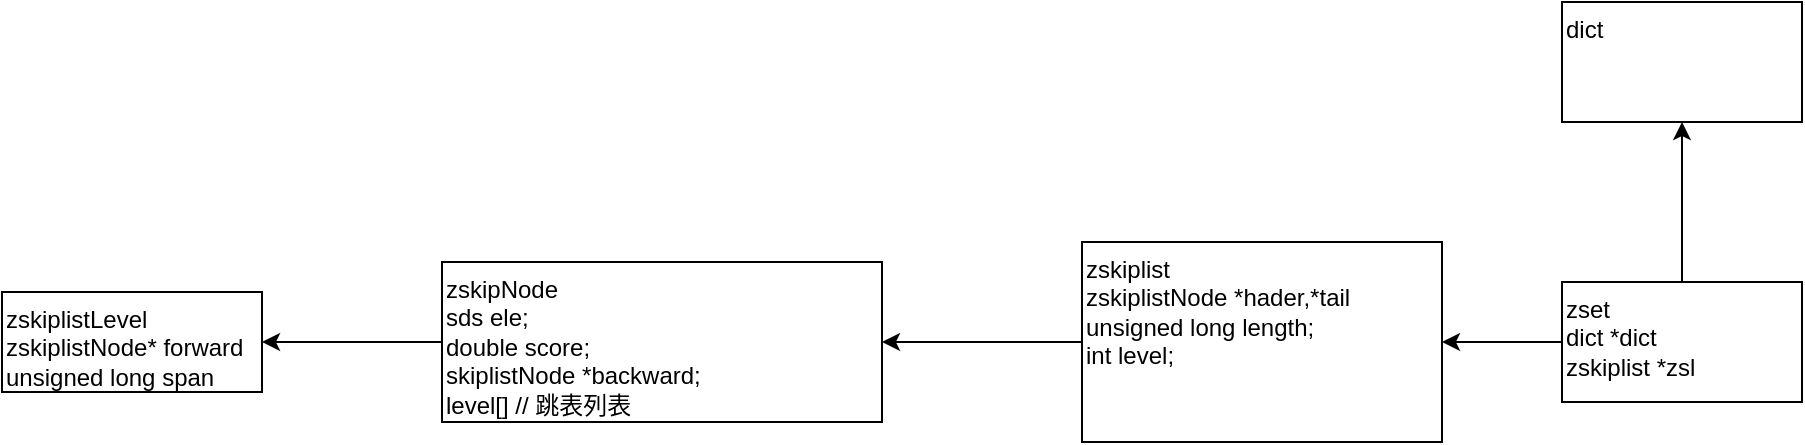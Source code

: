 <mxfile version="20.3.0" type="device" pages="2"><diagram id="egOlHRajkuQZnsEAGeo8" name="数据结构"><mxGraphModel dx="2268" dy="884" grid="1" gridSize="10" guides="1" tooltips="1" connect="1" arrows="1" fold="1" page="1" pageScale="1" pageWidth="827" pageHeight="1169" math="0" shadow="0"><root><mxCell id="0"/><mxCell id="1" parent="0"/><mxCell id="4ZTOTvInG0THU6AQ0Uzv-5" value="" style="edgeStyle=orthogonalEdgeStyle;rounded=0;orthogonalLoop=1;jettySize=auto;html=1;" parent="1" source="4ZTOTvInG0THU6AQ0Uzv-1" target="4ZTOTvInG0THU6AQ0Uzv-4" edge="1"><mxGeometry relative="1" as="geometry"/></mxCell><mxCell id="4ZTOTvInG0THU6AQ0Uzv-1" value="zset&lt;br&gt;dict *dict&lt;br&gt;zskiplist *zsl" style="rounded=0;whiteSpace=wrap;html=1;align=left;verticalAlign=top;" parent="1" vertex="1"><mxGeometry x="500" y="190" width="120" height="60" as="geometry"/></mxCell><mxCell id="4ZTOTvInG0THU6AQ0Uzv-7" value="" style="edgeStyle=orthogonalEdgeStyle;rounded=0;orthogonalLoop=1;jettySize=auto;html=1;" parent="1" source="4ZTOTvInG0THU6AQ0Uzv-2" target="4ZTOTvInG0THU6AQ0Uzv-6" edge="1"><mxGeometry relative="1" as="geometry"/></mxCell><mxCell id="4ZTOTvInG0THU6AQ0Uzv-2" value="zskiplist&lt;br&gt;zskiplistNode *hader,*tail&lt;br&gt;unsigned long length;&lt;br&gt;int level;" style="rounded=0;whiteSpace=wrap;html=1;align=left;verticalAlign=top;" parent="1" vertex="1"><mxGeometry x="260" y="170" width="180" height="100" as="geometry"/></mxCell><mxCell id="4ZTOTvInG0THU6AQ0Uzv-3" value="" style="endArrow=classic;html=1;rounded=0;entryX=1;entryY=0.5;entryDx=0;entryDy=0;" parent="1" source="4ZTOTvInG0THU6AQ0Uzv-1" target="4ZTOTvInG0THU6AQ0Uzv-2" edge="1"><mxGeometry width="50" height="50" relative="1" as="geometry"><mxPoint x="290" y="510" as="sourcePoint"/><mxPoint x="340" y="460" as="targetPoint"/></mxGeometry></mxCell><mxCell id="4ZTOTvInG0THU6AQ0Uzv-4" value="dict" style="rounded=0;whiteSpace=wrap;html=1;align=left;verticalAlign=top;" parent="1" vertex="1"><mxGeometry x="500" y="50" width="120" height="60" as="geometry"/></mxCell><mxCell id="4ZTOTvInG0THU6AQ0Uzv-6" value="zskipNode&lt;br&gt;sds ele;&lt;br&gt;double score;&lt;br&gt;skiplistNode *backward;&lt;br&gt;level[] // 跳表列表" style="rounded=0;whiteSpace=wrap;html=1;align=left;verticalAlign=top;" parent="1" vertex="1"><mxGeometry x="-60" y="180" width="220" height="80" as="geometry"/></mxCell><mxCell id="4ZTOTvInG0THU6AQ0Uzv-8" value="zskiplistLevel&lt;br&gt;zskiplistNode* forward&lt;br&gt;unsigned long span" style="rounded=0;whiteSpace=wrap;html=1;align=left;verticalAlign=top;" parent="1" vertex="1"><mxGeometry x="-280" y="195" width="130" height="50" as="geometry"/></mxCell><mxCell id="4ZTOTvInG0THU6AQ0Uzv-9" value="" style="endArrow=classic;html=1;rounded=0;entryX=1;entryY=0.5;entryDx=0;entryDy=0;exitX=0;exitY=0.5;exitDx=0;exitDy=0;" parent="1" source="4ZTOTvInG0THU6AQ0Uzv-6" target="4ZTOTvInG0THU6AQ0Uzv-8" edge="1"><mxGeometry width="50" height="50" relative="1" as="geometry"><mxPoint x="-80" y="360" as="sourcePoint"/><mxPoint x="-30" y="310" as="targetPoint"/></mxGeometry></mxCell></root></mxGraphModel></diagram><diagram id="4sUZC6PGjemzkIrpoKCY" name="实际例子"><mxGraphModel dx="1422" dy="2034" grid="1" gridSize="10" guides="1" tooltips="1" connect="1" arrows="1" fold="1" page="1" pageScale="1" pageWidth="827" pageHeight="1169" math="0" shadow="0"><root><mxCell id="0"/><mxCell id="1" parent="0"/><mxCell id="kHDJAqGX8wGLVuwiHvcb-3" value="" style="shape=table;startSize=0;container=1;collapsible=0;childLayout=tableLayout;fillColor=#7EA6E0;" parent="1" vertex="1"><mxGeometry x="70" y="130" width="90" height="160" as="geometry"/></mxCell><mxCell id="kHDJAqGX8wGLVuwiHvcb-4" value="" style="shape=tableRow;horizontal=0;startSize=0;swimlaneHead=0;swimlaneBody=0;top=0;left=0;bottom=0;right=0;collapsible=0;dropTarget=0;fillColor=none;points=[[0,0.5],[1,0.5]];portConstraint=eastwest;" parent="kHDJAqGX8wGLVuwiHvcb-3" vertex="1"><mxGeometry width="90" height="40" as="geometry"/></mxCell><mxCell id="kHDJAqGX8wGLVuwiHvcb-5" value="header" style="shape=partialRectangle;html=1;whiteSpace=wrap;connectable=0;overflow=hidden;fillColor=none;top=0;left=0;bottom=0;right=0;pointerEvents=1;" parent="kHDJAqGX8wGLVuwiHvcb-4" vertex="1"><mxGeometry width="90" height="40" as="geometry"><mxRectangle width="90" height="40" as="alternateBounds"/></mxGeometry></mxCell><mxCell id="kHDJAqGX8wGLVuwiHvcb-6" value="" style="shape=tableRow;horizontal=0;startSize=0;swimlaneHead=0;swimlaneBody=0;top=0;left=0;bottom=0;right=0;collapsible=0;dropTarget=0;fillColor=none;points=[[0,0.5],[1,0.5]];portConstraint=eastwest;" parent="kHDJAqGX8wGLVuwiHvcb-3" vertex="1"><mxGeometry y="40" width="90" height="40" as="geometry"/></mxCell><mxCell id="kHDJAqGX8wGLVuwiHvcb-7" value="tail" style="shape=partialRectangle;html=1;whiteSpace=wrap;connectable=0;overflow=hidden;fillColor=none;top=0;left=0;bottom=0;right=0;pointerEvents=1;" parent="kHDJAqGX8wGLVuwiHvcb-6" vertex="1"><mxGeometry width="90" height="40" as="geometry"><mxRectangle width="90" height="40" as="alternateBounds"/></mxGeometry></mxCell><mxCell id="kHDJAqGX8wGLVuwiHvcb-8" value="" style="shape=tableRow;horizontal=0;startSize=0;swimlaneHead=0;swimlaneBody=0;top=0;left=0;bottom=0;right=0;collapsible=0;dropTarget=0;fillColor=none;points=[[0,0.5],[1,0.5]];portConstraint=eastwest;" parent="kHDJAqGX8wGLVuwiHvcb-3" vertex="1"><mxGeometry y="80" width="90" height="40" as="geometry"/></mxCell><mxCell id="kHDJAqGX8wGLVuwiHvcb-9" value="level&lt;br&gt;5" style="shape=partialRectangle;html=1;whiteSpace=wrap;connectable=0;overflow=hidden;fillColor=none;top=0;left=0;bottom=0;right=0;pointerEvents=1;" parent="kHDJAqGX8wGLVuwiHvcb-8" vertex="1"><mxGeometry width="90" height="40" as="geometry"><mxRectangle width="90" height="40" as="alternateBounds"/></mxGeometry></mxCell><mxCell id="kHDJAqGX8wGLVuwiHvcb-10" value="" style="shape=tableRow;horizontal=0;startSize=0;swimlaneHead=0;swimlaneBody=0;top=0;left=0;bottom=0;right=0;collapsible=0;dropTarget=0;fillColor=none;points=[[0,0.5],[1,0.5]];portConstraint=eastwest;" parent="kHDJAqGX8wGLVuwiHvcb-3" vertex="1"><mxGeometry y="120" width="90" height="40" as="geometry"/></mxCell><mxCell id="kHDJAqGX8wGLVuwiHvcb-11" value="length&lt;br&gt;3" style="shape=partialRectangle;html=1;whiteSpace=wrap;connectable=0;overflow=hidden;fillColor=none;top=0;left=0;bottom=0;right=0;pointerEvents=1;" parent="kHDJAqGX8wGLVuwiHvcb-10" vertex="1"><mxGeometry width="90" height="40" as="geometry"><mxRectangle width="90" height="40" as="alternateBounds"/></mxGeometry></mxCell><mxCell id="kHDJAqGX8wGLVuwiHvcb-14" value="" style="shape=table;startSize=0;container=1;collapsible=0;childLayout=tableLayout;fillColor=#D5E8D4;" parent="1" vertex="1"><mxGeometry x="230" y="-110" width="60" height="280" as="geometry"/></mxCell><mxCell id="kHDJAqGX8wGLVuwiHvcb-28" style="shape=tableRow;horizontal=0;startSize=0;swimlaneHead=0;swimlaneBody=0;top=0;left=0;bottom=0;right=0;collapsible=0;dropTarget=0;fillColor=none;points=[[0,0.5],[1,0.5]];portConstraint=eastwest;" parent="kHDJAqGX8wGLVuwiHvcb-14" vertex="1"><mxGeometry width="60" height="40" as="geometry"/></mxCell><mxCell id="kHDJAqGX8wGLVuwiHvcb-29" value="L32" style="shape=partialRectangle;html=1;whiteSpace=wrap;connectable=0;overflow=hidden;fillColor=none;top=0;left=0;bottom=0;right=0;pointerEvents=1;" parent="kHDJAqGX8wGLVuwiHvcb-28" vertex="1"><mxGeometry width="60" height="40" as="geometry"><mxRectangle width="60" height="40" as="alternateBounds"/></mxGeometry></mxCell><mxCell id="kHDJAqGX8wGLVuwiHvcb-15" value="" style="shape=tableRow;horizontal=0;startSize=0;swimlaneHead=0;swimlaneBody=0;top=0;left=0;bottom=0;right=0;collapsible=0;dropTarget=0;fillColor=none;points=[[0,0.5],[1,0.5]];portConstraint=eastwest;" parent="kHDJAqGX8wGLVuwiHvcb-14" vertex="1"><mxGeometry y="40" width="60" height="40" as="geometry"/></mxCell><mxCell id="kHDJAqGX8wGLVuwiHvcb-16" value="..." style="shape=partialRectangle;html=1;whiteSpace=wrap;connectable=0;overflow=hidden;fillColor=none;top=0;left=0;bottom=0;right=0;pointerEvents=1;" parent="kHDJAqGX8wGLVuwiHvcb-15" vertex="1"><mxGeometry width="60" height="40" as="geometry"><mxRectangle width="60" height="40" as="alternateBounds"/></mxGeometry></mxCell><mxCell id="kHDJAqGX8wGLVuwiHvcb-17" value="" style="shape=tableRow;horizontal=0;startSize=0;swimlaneHead=0;swimlaneBody=0;top=0;left=0;bottom=0;right=0;collapsible=0;dropTarget=0;fillColor=none;points=[[0,0.5],[1,0.5]];portConstraint=eastwest;" parent="kHDJAqGX8wGLVuwiHvcb-14" vertex="1"><mxGeometry y="80" width="60" height="40" as="geometry"/></mxCell><mxCell id="kHDJAqGX8wGLVuwiHvcb-18" value="L5" style="shape=partialRectangle;html=1;whiteSpace=wrap;connectable=0;overflow=hidden;fillColor=none;top=0;left=0;bottom=0;right=0;pointerEvents=1;" parent="kHDJAqGX8wGLVuwiHvcb-17" vertex="1"><mxGeometry width="60" height="40" as="geometry"><mxRectangle width="60" height="40" as="alternateBounds"/></mxGeometry></mxCell><mxCell id="kHDJAqGX8wGLVuwiHvcb-19" value="" style="shape=tableRow;horizontal=0;startSize=0;swimlaneHead=0;swimlaneBody=0;top=0;left=0;bottom=0;right=0;collapsible=0;dropTarget=0;fillColor=none;points=[[0,0.5],[1,0.5]];portConstraint=eastwest;" parent="kHDJAqGX8wGLVuwiHvcb-14" vertex="1"><mxGeometry y="120" width="60" height="40" as="geometry"/></mxCell><mxCell id="kHDJAqGX8wGLVuwiHvcb-20" value="L4" style="shape=partialRectangle;html=1;whiteSpace=wrap;connectable=0;overflow=hidden;fillColor=none;top=0;left=0;bottom=0;right=0;pointerEvents=1;" parent="kHDJAqGX8wGLVuwiHvcb-19" vertex="1"><mxGeometry width="60" height="40" as="geometry"><mxRectangle width="60" height="40" as="alternateBounds"/></mxGeometry></mxCell><mxCell id="kHDJAqGX8wGLVuwiHvcb-21" value="" style="shape=tableRow;horizontal=0;startSize=0;swimlaneHead=0;swimlaneBody=0;top=0;left=0;bottom=0;right=0;collapsible=0;dropTarget=0;fillColor=none;points=[[0,0.5],[1,0.5]];portConstraint=eastwest;" parent="kHDJAqGX8wGLVuwiHvcb-14" vertex="1"><mxGeometry y="160" width="60" height="40" as="geometry"/></mxCell><mxCell id="kHDJAqGX8wGLVuwiHvcb-22" value="L3" style="shape=partialRectangle;html=1;whiteSpace=wrap;connectable=0;overflow=hidden;fillColor=none;top=0;left=0;bottom=0;right=0;pointerEvents=1;" parent="kHDJAqGX8wGLVuwiHvcb-21" vertex="1"><mxGeometry width="60" height="40" as="geometry"><mxRectangle width="60" height="40" as="alternateBounds"/></mxGeometry></mxCell><mxCell id="kHDJAqGX8wGLVuwiHvcb-23" value="" style="shape=tableRow;horizontal=0;startSize=0;swimlaneHead=0;swimlaneBody=0;top=0;left=0;bottom=0;right=0;collapsible=0;dropTarget=0;fillColor=none;points=[[0,0.5],[1,0.5]];portConstraint=eastwest;" parent="kHDJAqGX8wGLVuwiHvcb-14" vertex="1"><mxGeometry y="200" width="60" height="40" as="geometry"/></mxCell><mxCell id="kHDJAqGX8wGLVuwiHvcb-24" value="L2" style="shape=partialRectangle;html=1;whiteSpace=wrap;connectable=0;overflow=hidden;fillColor=none;top=0;left=0;bottom=0;right=0;pointerEvents=1;" parent="kHDJAqGX8wGLVuwiHvcb-23" vertex="1"><mxGeometry width="60" height="40" as="geometry"><mxRectangle width="60" height="40" as="alternateBounds"/></mxGeometry></mxCell><mxCell id="kHDJAqGX8wGLVuwiHvcb-25" value="" style="shape=tableRow;horizontal=0;startSize=0;swimlaneHead=0;swimlaneBody=0;top=0;left=0;bottom=0;right=0;collapsible=0;dropTarget=0;fillColor=none;points=[[0,0.5],[1,0.5]];portConstraint=eastwest;" parent="kHDJAqGX8wGLVuwiHvcb-14" vertex="1"><mxGeometry y="240" width="60" height="40" as="geometry"/></mxCell><mxCell id="kHDJAqGX8wGLVuwiHvcb-26" value="L1" style="shape=partialRectangle;html=1;whiteSpace=wrap;connectable=0;overflow=hidden;fillColor=none;top=0;left=0;bottom=0;right=0;pointerEvents=1;" parent="kHDJAqGX8wGLVuwiHvcb-25" vertex="1"><mxGeometry width="60" height="40" as="geometry"><mxRectangle width="60" height="40" as="alternateBounds"/></mxGeometry></mxCell><mxCell id="kHDJAqGX8wGLVuwiHvcb-27" value="" style="endArrow=classic;html=1;rounded=0;entryX=0.022;entryY=0.558;entryDx=0;entryDy=0;entryPerimeter=0;exitX=1;exitY=0.5;exitDx=0;exitDy=0;" parent="1" source="kHDJAqGX8wGLVuwiHvcb-4" target="kHDJAqGX8wGLVuwiHvcb-25" edge="1"><mxGeometry width="50" height="50" relative="1" as="geometry"><mxPoint x="170" y="260" as="sourcePoint"/><mxPoint x="220" y="210" as="targetPoint"/></mxGeometry></mxCell><mxCell id="kHDJAqGX8wGLVuwiHvcb-34" value="" style="shape=table;startSize=0;container=1;collapsible=0;childLayout=tableLayout;fillColor=#D5E8D4;" parent="1" vertex="1"><mxGeometry x="360" y="10" width="60" height="280" as="geometry"/></mxCell><mxCell id="kHDJAqGX8wGLVuwiHvcb-41" value="" style="shape=tableRow;horizontal=0;startSize=0;swimlaneHead=0;swimlaneBody=0;top=0;left=0;bottom=0;right=0;collapsible=0;dropTarget=0;fillColor=none;points=[[0,0.5],[1,0.5]];portConstraint=eastwest;" parent="kHDJAqGX8wGLVuwiHvcb-34" vertex="1"><mxGeometry width="60" height="40" as="geometry"/></mxCell><mxCell id="kHDJAqGX8wGLVuwiHvcb-42" value="L4" style="shape=partialRectangle;html=1;whiteSpace=wrap;connectable=0;overflow=hidden;fillColor=none;top=0;left=0;bottom=0;right=0;pointerEvents=1;" parent="kHDJAqGX8wGLVuwiHvcb-41" vertex="1"><mxGeometry width="60" height="40" as="geometry"><mxRectangle width="60" height="40" as="alternateBounds"/></mxGeometry></mxCell><mxCell id="kHDJAqGX8wGLVuwiHvcb-43" value="" style="shape=tableRow;horizontal=0;startSize=0;swimlaneHead=0;swimlaneBody=0;top=0;left=0;bottom=0;right=0;collapsible=0;dropTarget=0;fillColor=none;points=[[0,0.5],[1,0.5]];portConstraint=eastwest;" parent="kHDJAqGX8wGLVuwiHvcb-34" vertex="1"><mxGeometry y="40" width="60" height="40" as="geometry"/></mxCell><mxCell id="kHDJAqGX8wGLVuwiHvcb-44" value="L3" style="shape=partialRectangle;html=1;whiteSpace=wrap;connectable=0;overflow=hidden;fillColor=none;top=0;left=0;bottom=0;right=0;pointerEvents=1;" parent="kHDJAqGX8wGLVuwiHvcb-43" vertex="1"><mxGeometry width="60" height="40" as="geometry"><mxRectangle width="60" height="40" as="alternateBounds"/></mxGeometry></mxCell><mxCell id="kHDJAqGX8wGLVuwiHvcb-45" value="" style="shape=tableRow;horizontal=0;startSize=0;swimlaneHead=0;swimlaneBody=0;top=0;left=0;bottom=0;right=0;collapsible=0;dropTarget=0;fillColor=none;points=[[0,0.5],[1,0.5]];portConstraint=eastwest;" parent="kHDJAqGX8wGLVuwiHvcb-34" vertex="1"><mxGeometry y="80" width="60" height="40" as="geometry"/></mxCell><mxCell id="kHDJAqGX8wGLVuwiHvcb-46" value="L2" style="shape=partialRectangle;html=1;whiteSpace=wrap;connectable=0;overflow=hidden;fillColor=none;top=0;left=0;bottom=0;right=0;pointerEvents=1;" parent="kHDJAqGX8wGLVuwiHvcb-45" vertex="1"><mxGeometry width="60" height="40" as="geometry"><mxRectangle width="60" height="40" as="alternateBounds"/></mxGeometry></mxCell><mxCell id="kHDJAqGX8wGLVuwiHvcb-49" style="shape=tableRow;horizontal=0;startSize=0;swimlaneHead=0;swimlaneBody=0;top=0;left=0;bottom=0;right=0;collapsible=0;dropTarget=0;fillColor=none;points=[[0,0.5],[1,0.5]];portConstraint=eastwest;" parent="kHDJAqGX8wGLVuwiHvcb-34" vertex="1"><mxGeometry y="120" width="60" height="40" as="geometry"/></mxCell><mxCell id="kHDJAqGX8wGLVuwiHvcb-50" value="L1" style="shape=partialRectangle;html=1;whiteSpace=wrap;connectable=0;overflow=hidden;fillColor=none;top=0;left=0;bottom=0;right=0;pointerEvents=1;" parent="kHDJAqGX8wGLVuwiHvcb-49" vertex="1"><mxGeometry width="60" height="40" as="geometry"><mxRectangle width="60" height="40" as="alternateBounds"/></mxGeometry></mxCell><mxCell id="kHDJAqGX8wGLVuwiHvcb-51" style="shape=tableRow;horizontal=0;startSize=0;swimlaneHead=0;swimlaneBody=0;top=0;left=0;bottom=0;right=0;collapsible=0;dropTarget=0;fillColor=none;points=[[0,0.5],[1,0.5]];portConstraint=eastwest;" parent="kHDJAqGX8wGLVuwiHvcb-34" vertex="1"><mxGeometry y="160" width="60" height="40" as="geometry"/></mxCell><mxCell id="kHDJAqGX8wGLVuwiHvcb-52" value="backward" style="shape=partialRectangle;html=1;whiteSpace=wrap;connectable=0;overflow=hidden;fillColor=none;top=0;left=0;bottom=0;right=0;pointerEvents=1;" parent="kHDJAqGX8wGLVuwiHvcb-51" vertex="1"><mxGeometry width="60" height="40" as="geometry"><mxRectangle width="60" height="40" as="alternateBounds"/></mxGeometry></mxCell><mxCell id="kHDJAqGX8wGLVuwiHvcb-53" style="shape=tableRow;horizontal=0;startSize=0;swimlaneHead=0;swimlaneBody=0;top=0;left=0;bottom=0;right=0;collapsible=0;dropTarget=0;fillColor=none;points=[[0,0.5],[1,0.5]];portConstraint=eastwest;" parent="kHDJAqGX8wGLVuwiHvcb-34" vertex="1"><mxGeometry y="200" width="60" height="40" as="geometry"/></mxCell><mxCell id="kHDJAqGX8wGLVuwiHvcb-54" value="1.0" style="shape=partialRectangle;html=1;whiteSpace=wrap;connectable=0;overflow=hidden;fillColor=none;top=0;left=0;bottom=0;right=0;pointerEvents=1;" parent="kHDJAqGX8wGLVuwiHvcb-53" vertex="1"><mxGeometry width="60" height="40" as="geometry"><mxRectangle width="60" height="40" as="alternateBounds"/></mxGeometry></mxCell><mxCell id="kHDJAqGX8wGLVuwiHvcb-60" style="shape=tableRow;horizontal=0;startSize=0;swimlaneHead=0;swimlaneBody=0;top=0;left=0;bottom=0;right=0;collapsible=0;dropTarget=0;fillColor=none;points=[[0,0.5],[1,0.5]];portConstraint=eastwest;" parent="kHDJAqGX8wGLVuwiHvcb-34" vertex="1"><mxGeometry y="240" width="60" height="40" as="geometry"/></mxCell><mxCell id="kHDJAqGX8wGLVuwiHvcb-61" value="o1" style="shape=partialRectangle;html=1;whiteSpace=wrap;connectable=0;overflow=hidden;fillColor=none;top=0;left=0;bottom=0;right=0;pointerEvents=1;" parent="kHDJAqGX8wGLVuwiHvcb-60" vertex="1"><mxGeometry width="60" height="40" as="geometry"><mxRectangle width="60" height="40" as="alternateBounds"/></mxGeometry></mxCell><mxCell id="kHDJAqGX8wGLVuwiHvcb-55" value="1" style="endArrow=classic;html=1;rounded=0;entryX=-0.044;entryY=0.517;entryDx=0;entryDy=0;entryPerimeter=0;exitX=1;exitY=0.5;exitDx=0;exitDy=0;" parent="1" source="kHDJAqGX8wGLVuwiHvcb-25" target="kHDJAqGX8wGLVuwiHvcb-49" edge="1"><mxGeometry width="50" height="50" relative="1" as="geometry"><mxPoint x="300" y="180" as="sourcePoint"/><mxPoint x="350" y="130" as="targetPoint"/></mxGeometry></mxCell><mxCell id="kHDJAqGX8wGLVuwiHvcb-56" value="1" style="endArrow=classic;html=1;rounded=0;entryX=0;entryY=0.5;entryDx=0;entryDy=0;exitX=1;exitY=0.5;exitDx=0;exitDy=0;" parent="1" source="kHDJAqGX8wGLVuwiHvcb-23" target="kHDJAqGX8wGLVuwiHvcb-45" edge="1"><mxGeometry width="50" height="50" relative="1" as="geometry"><mxPoint x="300" y="160" as="sourcePoint"/><mxPoint x="367.36" y="160.68" as="targetPoint"/></mxGeometry></mxCell><mxCell id="kHDJAqGX8wGLVuwiHvcb-57" value="1" style="endArrow=classic;html=1;rounded=0;entryX=0;entryY=0.5;entryDx=0;entryDy=0;exitX=1;exitY=0.5;exitDx=0;exitDy=0;" parent="1" edge="1"><mxGeometry width="50" height="50" relative="1" as="geometry"><mxPoint x="290" y="70" as="sourcePoint"/><mxPoint x="360" y="70" as="targetPoint"/></mxGeometry></mxCell><mxCell id="kHDJAqGX8wGLVuwiHvcb-58" value="1" style="endArrow=classic;html=1;rounded=0;entryX=0;entryY=0.5;entryDx=0;entryDy=0;exitX=1;exitY=0.5;exitDx=0;exitDy=0;" parent="1" edge="1"><mxGeometry width="50" height="50" relative="1" as="geometry"><mxPoint x="290" y="29.83" as="sourcePoint"/><mxPoint x="360" y="29.83" as="targetPoint"/></mxGeometry></mxCell><mxCell id="kHDJAqGX8wGLVuwiHvcb-59" value="3" style="endArrow=classic;html=1;rounded=0;entryX=0;entryY=0.5;entryDx=0;entryDy=0;exitX=1;exitY=0.5;exitDx=0;exitDy=0;" parent="1" target="kHDJAqGX8wGLVuwiHvcb-99" edge="1"><mxGeometry width="50" height="50" relative="1" as="geometry"><mxPoint x="290" y="-10" as="sourcePoint"/><mxPoint x="360" y="-10" as="targetPoint"/></mxGeometry></mxCell><mxCell id="kHDJAqGX8wGLVuwiHvcb-62" value="" style="endArrow=classic;html=1;rounded=0;exitX=1;exitY=0.5;exitDx=0;exitDy=0;" parent="1" source="kHDJAqGX8wGLVuwiHvcb-28" target="kHDJAqGX8wGLVuwiHvcb-64" edge="1"><mxGeometry width="50" height="50" relative="1" as="geometry"><mxPoint x="330" y="-50" as="sourcePoint"/><mxPoint x="360" y="-90" as="targetPoint"/></mxGeometry></mxCell><mxCell id="kHDJAqGX8wGLVuwiHvcb-64" value="NULL" style="text;html=1;strokeColor=none;fillColor=none;align=left;verticalAlign=middle;whiteSpace=wrap;rounded=0;" parent="1" vertex="1"><mxGeometry x="360" y="-105" width="60" height="30" as="geometry"/></mxCell><mxCell id="kHDJAqGX8wGLVuwiHvcb-65" value="" style="shape=table;startSize=0;container=1;collapsible=0;childLayout=tableLayout;fillColor=#D5E8D4;" parent="1" vertex="1"><mxGeometry x="510" y="90" width="60" height="200" as="geometry"/></mxCell><mxCell id="kHDJAqGX8wGLVuwiHvcb-72" value="" style="shape=tableRow;horizontal=0;startSize=0;swimlaneHead=0;swimlaneBody=0;top=0;left=0;bottom=0;right=0;collapsible=0;dropTarget=0;fillColor=none;points=[[0,0.5],[1,0.5]];portConstraint=eastwest;" parent="kHDJAqGX8wGLVuwiHvcb-65" vertex="1"><mxGeometry width="60" height="40" as="geometry"/></mxCell><mxCell id="kHDJAqGX8wGLVuwiHvcb-73" value="L2" style="shape=partialRectangle;html=1;whiteSpace=wrap;connectable=0;overflow=hidden;fillColor=none;top=0;left=0;bottom=0;right=0;pointerEvents=1;" parent="kHDJAqGX8wGLVuwiHvcb-72" vertex="1"><mxGeometry width="60" height="40" as="geometry"><mxRectangle width="60" height="40" as="alternateBounds"/></mxGeometry></mxCell><mxCell id="kHDJAqGX8wGLVuwiHvcb-74" style="shape=tableRow;horizontal=0;startSize=0;swimlaneHead=0;swimlaneBody=0;top=0;left=0;bottom=0;right=0;collapsible=0;dropTarget=0;fillColor=none;points=[[0,0.5],[1,0.5]];portConstraint=eastwest;" parent="kHDJAqGX8wGLVuwiHvcb-65" vertex="1"><mxGeometry y="40" width="60" height="40" as="geometry"/></mxCell><mxCell id="kHDJAqGX8wGLVuwiHvcb-75" value="L1" style="shape=partialRectangle;html=1;whiteSpace=wrap;connectable=0;overflow=hidden;fillColor=none;top=0;left=0;bottom=0;right=0;pointerEvents=1;" parent="kHDJAqGX8wGLVuwiHvcb-74" vertex="1"><mxGeometry width="60" height="40" as="geometry"><mxRectangle width="60" height="40" as="alternateBounds"/></mxGeometry></mxCell><mxCell id="kHDJAqGX8wGLVuwiHvcb-76" style="shape=tableRow;horizontal=0;startSize=0;swimlaneHead=0;swimlaneBody=0;top=0;left=0;bottom=0;right=0;collapsible=0;dropTarget=0;fillColor=none;points=[[0,0.5],[1,0.5]];portConstraint=eastwest;" parent="kHDJAqGX8wGLVuwiHvcb-65" vertex="1"><mxGeometry y="80" width="60" height="40" as="geometry"/></mxCell><mxCell id="kHDJAqGX8wGLVuwiHvcb-77" value="backward" style="shape=partialRectangle;html=1;whiteSpace=wrap;connectable=0;overflow=hidden;fillColor=none;top=0;left=0;bottom=0;right=0;pointerEvents=1;" parent="kHDJAqGX8wGLVuwiHvcb-76" vertex="1"><mxGeometry width="60" height="40" as="geometry"><mxRectangle width="60" height="40" as="alternateBounds"/></mxGeometry></mxCell><mxCell id="kHDJAqGX8wGLVuwiHvcb-78" style="shape=tableRow;horizontal=0;startSize=0;swimlaneHead=0;swimlaneBody=0;top=0;left=0;bottom=0;right=0;collapsible=0;dropTarget=0;fillColor=none;points=[[0,0.5],[1,0.5]];portConstraint=eastwest;" parent="kHDJAqGX8wGLVuwiHvcb-65" vertex="1"><mxGeometry y="120" width="60" height="40" as="geometry"/></mxCell><mxCell id="kHDJAqGX8wGLVuwiHvcb-79" value="2.0" style="shape=partialRectangle;html=1;whiteSpace=wrap;connectable=0;overflow=hidden;fillColor=none;top=0;left=0;bottom=0;right=0;pointerEvents=1;" parent="kHDJAqGX8wGLVuwiHvcb-78" vertex="1"><mxGeometry width="60" height="40" as="geometry"><mxRectangle width="60" height="40" as="alternateBounds"/></mxGeometry></mxCell><mxCell id="kHDJAqGX8wGLVuwiHvcb-80" style="shape=tableRow;horizontal=0;startSize=0;swimlaneHead=0;swimlaneBody=0;top=0;left=0;bottom=0;right=0;collapsible=0;dropTarget=0;fillColor=none;points=[[0,0.5],[1,0.5]];portConstraint=eastwest;" parent="kHDJAqGX8wGLVuwiHvcb-65" vertex="1"><mxGeometry y="160" width="60" height="40" as="geometry"/></mxCell><mxCell id="kHDJAqGX8wGLVuwiHvcb-81" value="o3" style="shape=partialRectangle;html=1;whiteSpace=wrap;connectable=0;overflow=hidden;fillColor=none;top=0;left=0;bottom=0;right=0;pointerEvents=1;" parent="kHDJAqGX8wGLVuwiHvcb-80" vertex="1"><mxGeometry width="60" height="40" as="geometry"><mxRectangle width="60" height="40" as="alternateBounds"/></mxGeometry></mxCell><mxCell id="kHDJAqGX8wGLVuwiHvcb-82" value="" style="endArrow=classic;html=1;rounded=0;entryX=1;entryY=0.5;entryDx=0;entryDy=0;exitX=0;exitY=0.5;exitDx=0;exitDy=0;" parent="1" source="kHDJAqGX8wGLVuwiHvcb-76" target="kHDJAqGX8wGLVuwiHvcb-51" edge="1"><mxGeometry width="50" height="50" relative="1" as="geometry"><mxPoint x="460" y="200" as="sourcePoint"/><mxPoint x="510" y="150" as="targetPoint"/></mxGeometry></mxCell><mxCell id="kHDJAqGX8wGLVuwiHvcb-83" value="" style="shape=table;startSize=0;container=1;collapsible=0;childLayout=tableLayout;fillColor=#D5E8D4;" parent="1" vertex="1"><mxGeometry x="650" y="-30" width="60" height="320" as="geometry"/></mxCell><mxCell id="kHDJAqGX8wGLVuwiHvcb-99" style="shape=tableRow;horizontal=0;startSize=0;swimlaneHead=0;swimlaneBody=0;top=0;left=0;bottom=0;right=0;collapsible=0;dropTarget=0;fillColor=none;points=[[0,0.5],[1,0.5]];portConstraint=eastwest;" parent="kHDJAqGX8wGLVuwiHvcb-83" vertex="1"><mxGeometry width="60" height="40" as="geometry"/></mxCell><mxCell id="kHDJAqGX8wGLVuwiHvcb-100" value="L5" style="shape=partialRectangle;html=1;whiteSpace=wrap;connectable=0;overflow=hidden;fillColor=none;top=0;left=0;bottom=0;right=0;pointerEvents=1;" parent="kHDJAqGX8wGLVuwiHvcb-99" vertex="1"><mxGeometry width="60" height="40" as="geometry"><mxRectangle width="60" height="40" as="alternateBounds"/></mxGeometry></mxCell><mxCell id="kHDJAqGX8wGLVuwiHvcb-101" style="shape=tableRow;horizontal=0;startSize=0;swimlaneHead=0;swimlaneBody=0;top=0;left=0;bottom=0;right=0;collapsible=0;dropTarget=0;fillColor=none;points=[[0,0.5],[1,0.5]];portConstraint=eastwest;" parent="kHDJAqGX8wGLVuwiHvcb-83" vertex="1"><mxGeometry y="40" width="60" height="40" as="geometry"/></mxCell><mxCell id="kHDJAqGX8wGLVuwiHvcb-102" value="L4" style="shape=partialRectangle;html=1;whiteSpace=wrap;connectable=0;overflow=hidden;fillColor=none;top=0;left=0;bottom=0;right=0;pointerEvents=1;" parent="kHDJAqGX8wGLVuwiHvcb-101" vertex="1"><mxGeometry width="60" height="40" as="geometry"><mxRectangle width="60" height="40" as="alternateBounds"/></mxGeometry></mxCell><mxCell id="kHDJAqGX8wGLVuwiHvcb-103" style="shape=tableRow;horizontal=0;startSize=0;swimlaneHead=0;swimlaneBody=0;top=0;left=0;bottom=0;right=0;collapsible=0;dropTarget=0;fillColor=none;points=[[0,0.5],[1,0.5]];portConstraint=eastwest;" parent="kHDJAqGX8wGLVuwiHvcb-83" vertex="1"><mxGeometry y="80" width="60" height="40" as="geometry"/></mxCell><mxCell id="kHDJAqGX8wGLVuwiHvcb-104" value="L3" style="shape=partialRectangle;html=1;whiteSpace=wrap;connectable=0;overflow=hidden;fillColor=none;top=0;left=0;bottom=0;right=0;pointerEvents=1;" parent="kHDJAqGX8wGLVuwiHvcb-103" vertex="1"><mxGeometry width="60" height="40" as="geometry"><mxRectangle width="60" height="40" as="alternateBounds"/></mxGeometry></mxCell><mxCell id="kHDJAqGX8wGLVuwiHvcb-84" value="" style="shape=tableRow;horizontal=0;startSize=0;swimlaneHead=0;swimlaneBody=0;top=0;left=0;bottom=0;right=0;collapsible=0;dropTarget=0;fillColor=none;points=[[0,0.5],[1,0.5]];portConstraint=eastwest;" parent="kHDJAqGX8wGLVuwiHvcb-83" vertex="1"><mxGeometry y="120" width="60" height="40" as="geometry"/></mxCell><mxCell id="kHDJAqGX8wGLVuwiHvcb-85" value="L2" style="shape=partialRectangle;html=1;whiteSpace=wrap;connectable=0;overflow=hidden;fillColor=none;top=0;left=0;bottom=0;right=0;pointerEvents=1;" parent="kHDJAqGX8wGLVuwiHvcb-84" vertex="1"><mxGeometry width="60" height="40" as="geometry"><mxRectangle width="60" height="40" as="alternateBounds"/></mxGeometry></mxCell><mxCell id="kHDJAqGX8wGLVuwiHvcb-86" style="shape=tableRow;horizontal=0;startSize=0;swimlaneHead=0;swimlaneBody=0;top=0;left=0;bottom=0;right=0;collapsible=0;dropTarget=0;fillColor=none;points=[[0,0.5],[1,0.5]];portConstraint=eastwest;" parent="kHDJAqGX8wGLVuwiHvcb-83" vertex="1"><mxGeometry y="160" width="60" height="40" as="geometry"/></mxCell><mxCell id="kHDJAqGX8wGLVuwiHvcb-87" value="L1" style="shape=partialRectangle;html=1;whiteSpace=wrap;connectable=0;overflow=hidden;fillColor=none;top=0;left=0;bottom=0;right=0;pointerEvents=1;" parent="kHDJAqGX8wGLVuwiHvcb-86" vertex="1"><mxGeometry width="60" height="40" as="geometry"><mxRectangle width="60" height="40" as="alternateBounds"/></mxGeometry></mxCell><mxCell id="kHDJAqGX8wGLVuwiHvcb-88" style="shape=tableRow;horizontal=0;startSize=0;swimlaneHead=0;swimlaneBody=0;top=0;left=0;bottom=0;right=0;collapsible=0;dropTarget=0;fillColor=none;points=[[0,0.5],[1,0.5]];portConstraint=eastwest;" parent="kHDJAqGX8wGLVuwiHvcb-83" vertex="1"><mxGeometry y="200" width="60" height="40" as="geometry"/></mxCell><mxCell id="kHDJAqGX8wGLVuwiHvcb-89" value="backward" style="shape=partialRectangle;html=1;whiteSpace=wrap;connectable=0;overflow=hidden;fillColor=none;top=0;left=0;bottom=0;right=0;pointerEvents=1;" parent="kHDJAqGX8wGLVuwiHvcb-88" vertex="1"><mxGeometry width="60" height="40" as="geometry"><mxRectangle width="60" height="40" as="alternateBounds"/></mxGeometry></mxCell><mxCell id="kHDJAqGX8wGLVuwiHvcb-90" style="shape=tableRow;horizontal=0;startSize=0;swimlaneHead=0;swimlaneBody=0;top=0;left=0;bottom=0;right=0;collapsible=0;dropTarget=0;fillColor=none;points=[[0,0.5],[1,0.5]];portConstraint=eastwest;" parent="kHDJAqGX8wGLVuwiHvcb-83" vertex="1"><mxGeometry y="240" width="60" height="40" as="geometry"/></mxCell><mxCell id="kHDJAqGX8wGLVuwiHvcb-91" value="3.0" style="shape=partialRectangle;html=1;whiteSpace=wrap;connectable=0;overflow=hidden;fillColor=none;top=0;left=0;bottom=0;right=0;pointerEvents=1;" parent="kHDJAqGX8wGLVuwiHvcb-90" vertex="1"><mxGeometry width="60" height="40" as="geometry"><mxRectangle width="60" height="40" as="alternateBounds"/></mxGeometry></mxCell><mxCell id="kHDJAqGX8wGLVuwiHvcb-92" style="shape=tableRow;horizontal=0;startSize=0;swimlaneHead=0;swimlaneBody=0;top=0;left=0;bottom=0;right=0;collapsible=0;dropTarget=0;fillColor=none;points=[[0,0.5],[1,0.5]];portConstraint=eastwest;" parent="kHDJAqGX8wGLVuwiHvcb-83" vertex="1"><mxGeometry y="280" width="60" height="40" as="geometry"/></mxCell><mxCell id="kHDJAqGX8wGLVuwiHvcb-93" value="o3" style="shape=partialRectangle;html=1;whiteSpace=wrap;connectable=0;overflow=hidden;fillColor=none;top=0;left=0;bottom=0;right=0;pointerEvents=1;" parent="kHDJAqGX8wGLVuwiHvcb-92" vertex="1"><mxGeometry width="60" height="40" as="geometry"><mxRectangle width="60" height="40" as="alternateBounds"/></mxGeometry></mxCell><mxCell id="kHDJAqGX8wGLVuwiHvcb-94" value="" style="curved=1;endArrow=classic;html=1;rounded=0;entryX=0.472;entryY=1;entryDx=0;entryDy=0;entryPerimeter=0;exitX=1;exitY=0.5;exitDx=0;exitDy=0;" parent="1" source="kHDJAqGX8wGLVuwiHvcb-6" target="kHDJAqGX8wGLVuwiHvcb-92" edge="1"><mxGeometry width="50" height="50" relative="1" as="geometry"><mxPoint x="210" y="420" as="sourcePoint"/><mxPoint x="260" y="370" as="targetPoint"/><Array as="points"><mxPoint x="280" y="290"/><mxPoint x="260" y="420"/><mxPoint x="690" y="380"/></Array></mxGeometry></mxCell><mxCell id="kHDJAqGX8wGLVuwiHvcb-95" value="" style="endArrow=classic;html=1;rounded=0;exitX=0;exitY=0.5;exitDx=0;exitDy=0;" parent="1" source="kHDJAqGX8wGLVuwiHvcb-51" edge="1"><mxGeometry width="50" height="50" relative="1" as="geometry"><mxPoint x="460" y="200" as="sourcePoint"/><mxPoint x="290" y="190" as="targetPoint"/></mxGeometry></mxCell><mxCell id="kHDJAqGX8wGLVuwiHvcb-96" value="NULL" style="text;html=1;strokeColor=none;fillColor=none;align=right;verticalAlign=middle;whiteSpace=wrap;rounded=0;" parent="1" vertex="1"><mxGeometry x="230" y="175" width="60" height="30" as="geometry"/></mxCell><mxCell id="kHDJAqGX8wGLVuwiHvcb-97" value="1" style="endArrow=classic;html=1;rounded=0;entryX=0;entryY=0.5;entryDx=0;entryDy=0;exitX=1;exitY=0.5;exitDx=0;exitDy=0;" parent="1" source="kHDJAqGX8wGLVuwiHvcb-49" target="kHDJAqGX8wGLVuwiHvcb-74" edge="1"><mxGeometry width="50" height="50" relative="1" as="geometry"><mxPoint x="450" y="350" as="sourcePoint"/><mxPoint x="500" y="300" as="targetPoint"/></mxGeometry></mxCell><mxCell id="kHDJAqGX8wGLVuwiHvcb-98" value="1" style="endArrow=classic;html=1;rounded=0;entryX=0;entryY=0.5;entryDx=0;entryDy=0;exitX=1;exitY=0.5;exitDx=0;exitDy=0;" parent="1" source="kHDJAqGX8wGLVuwiHvcb-45" target="kHDJAqGX8wGLVuwiHvcb-72" edge="1"><mxGeometry width="50" height="50" relative="1" as="geometry"><mxPoint x="430" y="160" as="sourcePoint"/><mxPoint x="520" y="160" as="targetPoint"/></mxGeometry></mxCell><mxCell id="kHDJAqGX8wGLVuwiHvcb-105" value="2" style="endArrow=classic;html=1;rounded=0;entryX=0;entryY=0.5;entryDx=0;entryDy=0;exitX=1;exitY=0.5;exitDx=0;exitDy=0;" parent="1" source="kHDJAqGX8wGLVuwiHvcb-43" target="kHDJAqGX8wGLVuwiHvcb-103" edge="1"><mxGeometry width="50" height="50" relative="1" as="geometry"><mxPoint x="640" y="470" as="sourcePoint"/><mxPoint x="690" y="420" as="targetPoint"/></mxGeometry></mxCell><mxCell id="kHDJAqGX8wGLVuwiHvcb-106" value="2" style="endArrow=classic;html=1;rounded=0;entryX=0;entryY=0.5;entryDx=0;entryDy=0;exitX=1;exitY=0.5;exitDx=0;exitDy=0;" parent="1" source="kHDJAqGX8wGLVuwiHvcb-41" target="kHDJAqGX8wGLVuwiHvcb-101" edge="1"><mxGeometry width="50" height="50" relative="1" as="geometry"><mxPoint x="430" y="530" as="sourcePoint"/><mxPoint x="480" y="480" as="targetPoint"/></mxGeometry></mxCell><mxCell id="kHDJAqGX8wGLVuwiHvcb-107" value="1" style="endArrow=classic;html=1;rounded=0;entryX=0;entryY=0.5;entryDx=0;entryDy=0;exitX=1;exitY=0.5;exitDx=0;exitDy=0;" parent="1" source="kHDJAqGX8wGLVuwiHvcb-72" target="kHDJAqGX8wGLVuwiHvcb-84" edge="1"><mxGeometry width="50" height="50" relative="1" as="geometry"><mxPoint x="750" y="390" as="sourcePoint"/><mxPoint x="800" y="340" as="targetPoint"/></mxGeometry></mxCell><mxCell id="kHDJAqGX8wGLVuwiHvcb-108" value="1" style="endArrow=classic;html=1;rounded=0;entryX=0;entryY=0.5;entryDx=0;entryDy=0;exitX=1;exitY=0.5;exitDx=0;exitDy=0;" parent="1" source="kHDJAqGX8wGLVuwiHvcb-74" target="kHDJAqGX8wGLVuwiHvcb-86" edge="1"><mxGeometry width="50" height="50" relative="1" as="geometry"><mxPoint x="660" y="480" as="sourcePoint"/><mxPoint x="710" y="430" as="targetPoint"/></mxGeometry></mxCell><mxCell id="kHDJAqGX8wGLVuwiHvcb-109" value="" style="endArrow=classic;html=1;rounded=0;exitX=1;exitY=0.5;exitDx=0;exitDy=0;" parent="1" target="kHDJAqGX8wGLVuwiHvcb-110" edge="1"><mxGeometry width="50" height="50" relative="1" as="geometry"><mxPoint x="710" y="-5" as="sourcePoint"/><mxPoint x="780" y="-5" as="targetPoint"/></mxGeometry></mxCell><mxCell id="kHDJAqGX8wGLVuwiHvcb-110" value="NULL" style="text;html=1;strokeColor=none;fillColor=none;align=left;verticalAlign=middle;whiteSpace=wrap;rounded=0;" parent="1" vertex="1"><mxGeometry x="780" y="-20" width="60" height="30" as="geometry"/></mxCell><mxCell id="kHDJAqGX8wGLVuwiHvcb-111" value="" style="endArrow=classic;html=1;rounded=0;exitX=1;exitY=0.5;exitDx=0;exitDy=0;" parent="1" target="kHDJAqGX8wGLVuwiHvcb-112" edge="1"><mxGeometry width="50" height="50" relative="1" as="geometry"><mxPoint x="710" y="30" as="sourcePoint"/><mxPoint x="780" y="30" as="targetPoint"/></mxGeometry></mxCell><mxCell id="kHDJAqGX8wGLVuwiHvcb-112" value="NULL" style="text;html=1;strokeColor=none;fillColor=none;align=left;verticalAlign=middle;whiteSpace=wrap;rounded=0;" parent="1" vertex="1"><mxGeometry x="780" y="15" width="60" height="30" as="geometry"/></mxCell><mxCell id="kHDJAqGX8wGLVuwiHvcb-113" value="" style="endArrow=classic;html=1;rounded=0;exitX=1;exitY=0.5;exitDx=0;exitDy=0;" parent="1" target="kHDJAqGX8wGLVuwiHvcb-114" edge="1"><mxGeometry width="50" height="50" relative="1" as="geometry"><mxPoint x="710" y="75" as="sourcePoint"/><mxPoint x="780" y="75" as="targetPoint"/></mxGeometry></mxCell><mxCell id="kHDJAqGX8wGLVuwiHvcb-114" value="NULL" style="text;html=1;strokeColor=none;fillColor=none;align=left;verticalAlign=middle;whiteSpace=wrap;rounded=0;" parent="1" vertex="1"><mxGeometry x="780" y="60" width="60" height="30" as="geometry"/></mxCell><mxCell id="kHDJAqGX8wGLVuwiHvcb-115" value="" style="endArrow=classic;html=1;rounded=0;exitX=1;exitY=0.5;exitDx=0;exitDy=0;" parent="1" target="kHDJAqGX8wGLVuwiHvcb-116" edge="1"><mxGeometry width="50" height="50" relative="1" as="geometry"><mxPoint x="710" y="115" as="sourcePoint"/><mxPoint x="780" y="115" as="targetPoint"/></mxGeometry></mxCell><mxCell id="kHDJAqGX8wGLVuwiHvcb-116" value="NULL" style="text;html=1;strokeColor=none;fillColor=none;align=left;verticalAlign=middle;whiteSpace=wrap;rounded=0;" parent="1" vertex="1"><mxGeometry x="780" y="100" width="60" height="30" as="geometry"/></mxCell><mxCell id="kHDJAqGX8wGLVuwiHvcb-117" value="" style="endArrow=classic;html=1;rounded=0;exitX=1;exitY=0.5;exitDx=0;exitDy=0;" parent="1" target="kHDJAqGX8wGLVuwiHvcb-118" edge="1"><mxGeometry width="50" height="50" relative="1" as="geometry"><mxPoint x="710" y="150" as="sourcePoint"/><mxPoint x="780" y="150" as="targetPoint"/></mxGeometry></mxCell><mxCell id="kHDJAqGX8wGLVuwiHvcb-118" value="NULL" style="text;html=1;strokeColor=none;fillColor=none;align=left;verticalAlign=middle;whiteSpace=wrap;rounded=0;" parent="1" vertex="1"><mxGeometry x="780" y="135" width="60" height="30" as="geometry"/></mxCell><mxCell id="MdMWKJWt2486rhAfoEr3-1" value="" style="endArrow=classic;html=1;rounded=0;strokeColor=#00CC00;strokeWidth=5;" edge="1" parent="1"><mxGeometry width="50" height="50" relative="1" as="geometry"><mxPoint x="259.5" y="-180" as="sourcePoint"/><mxPoint x="259.5" y="-120" as="targetPoint"/></mxGeometry></mxCell><mxCell id="MdMWKJWt2486rhAfoEr3-3" value="" style="endArrow=classic;html=1;rounded=0;strokeColor=#00CC00;strokeWidth=5;" edge="1" parent="1"><mxGeometry width="50" height="50" relative="1" as="geometry"><mxPoint x="310" y="-80" as="sourcePoint"/><mxPoint x="310" y="20" as="targetPoint"/></mxGeometry></mxCell><mxCell id="MdMWKJWt2486rhAfoEr3-4" value="" style="endArrow=classic;html=1;rounded=0;strokeColor=#00CC00;strokeWidth=5;" edge="1" parent="1"><mxGeometry width="50" height="50" relative="1" as="geometry"><mxPoint x="320" y="15" as="sourcePoint"/><mxPoint x="640" y="15" as="targetPoint"/><Array as="points"><mxPoint x="480" y="15"/></Array></mxGeometry></mxCell><mxCell id="MdMWKJWt2486rhAfoEr3-5" value="" style="endArrow=classic;html=1;rounded=0;strokeColor=#00CC00;strokeWidth=5;" edge="1" parent="1"><mxGeometry width="50" height="50" relative="1" as="geometry"><mxPoint x="740" y="20" as="sourcePoint"/><mxPoint x="740" y="200" as="targetPoint"/></mxGeometry></mxCell></root></mxGraphModel></diagram></mxfile>